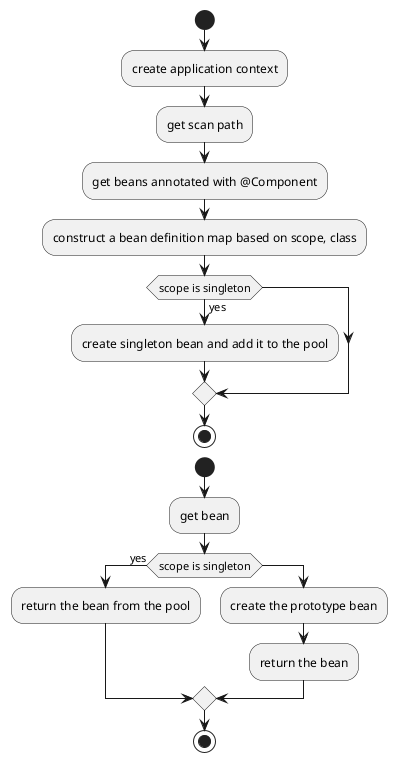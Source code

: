 @startuml
'https://plantuml.com/activity-diagram-beta

start
:create application context;
:get scan path;
:get beans annotated with @Component;
:construct a bean definition map based on scope, class;
if (scope is singleton) then (yes)
    :create singleton bean and add it to the pool;
endif
stop
start
:get bean;
if (scope is singleton) then (yes)
    :return the bean from the pool;
else
    :create the prototype bean;
    :return the bean;
endif
stop

@enduml
